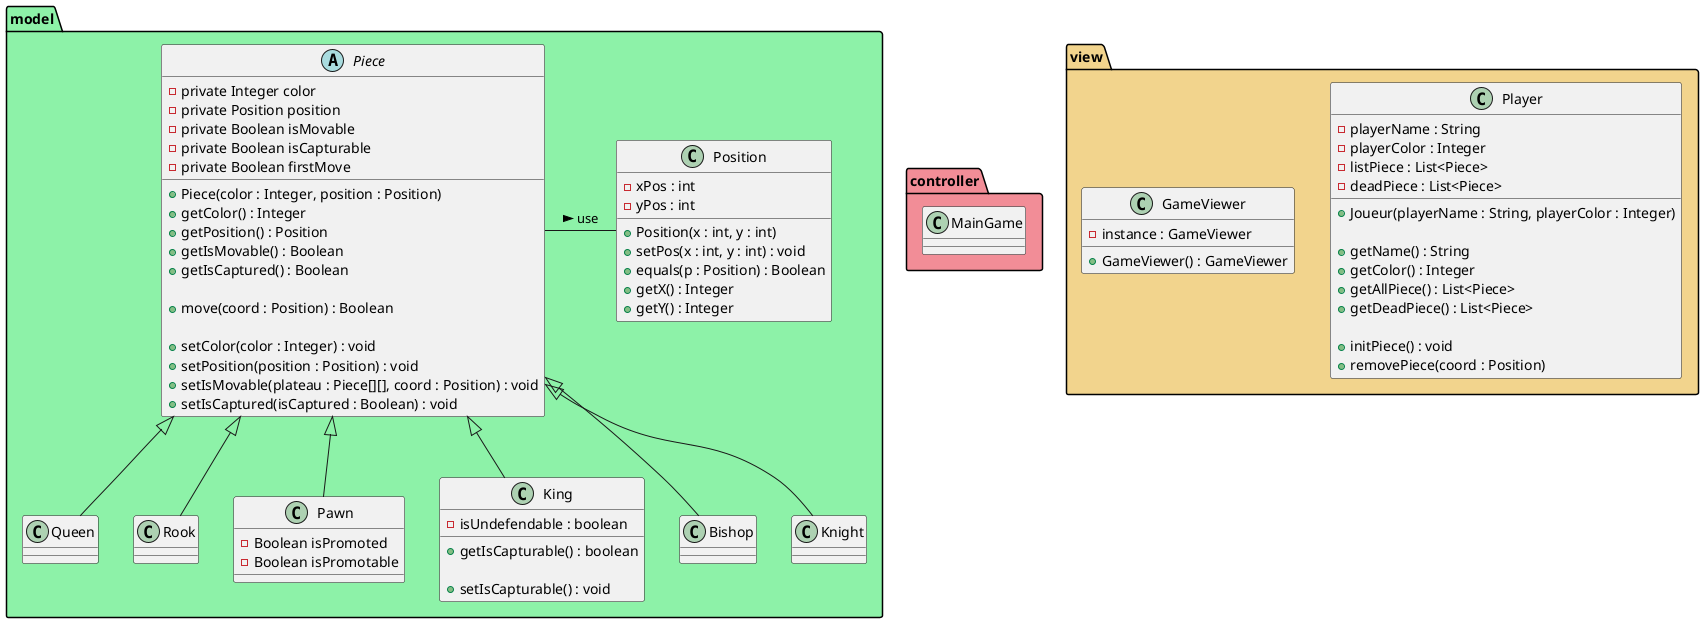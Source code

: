 @startuml
/'=================================
  ===          MODEL           ===
  ================================='/
package model #8df2a8{
    abstract class Piece {
        - private Integer color
        - private Position position
        - private Boolean isMovable
        - private Boolean isCapturable
        - private Boolean firstMove

        + Piece(color : Integer, position : Position)
        + getColor() : Integer
        + getPosition() : Position
        + getIsMovable() : Boolean
        + getIsCaptured() : Boolean

        + move(coord : Position) : Boolean

        + setColor(color : Integer) : void
        + setPosition(position : Position) : void
        + setIsMovable(plateau : Piece[][], coord : Position) : void
        + setIsCaptured(isCaptured : Boolean) : void

    }

    class Position{
        - xPos : int
        - yPos : int

        + Position(x : int, y : int)
        + setPos(x : int, y : int) : void
        + equals(p : Position) : Boolean
        + getX() : Integer
        + getY() : Integer
    }

    class Queen extends Piece{

    }

    class Rook extends Piece{

    }

    class Pawn extends Piece{
        - Boolean isPromoted
        - Boolean isPromotable
    }

    class King extends Piece{
        - isUndefendable : boolean

        + getIsCapturable() : boolean

        + setIsCapturable() : void
    }

    class Bishop extends Piece{

    }

    class Knight extends Piece{

    }
}
/'=================================
  ===        CONTROLLER         ===
  ================================='/
package controller #f28d97{
    class MainGame{
    }
}
/'=================================
  ===           VIEW            ===
  ================================='/
package view #f2d48d{
    class Player {
        - playerName : String
        - playerColor : Integer
        - listPiece : List<Piece>
        - deadPiece : List<Piece>

        + Joueur(playerName : String, playerColor : Integer)

        + getName() : String
        + getColor() : Integer
        + getAllPiece() : List<Piece>
        + getDeadPiece() : List<Piece>

        + initPiece() : void
        + removePiece(coord : Position)
    }

    class GameViewer {
        - instance : GameViewer

        + GameViewer() : GameViewer
    }
}
/'=================================
  ===          LINKS            ===
  ================================='/
Piece - Position : use >

@enduml